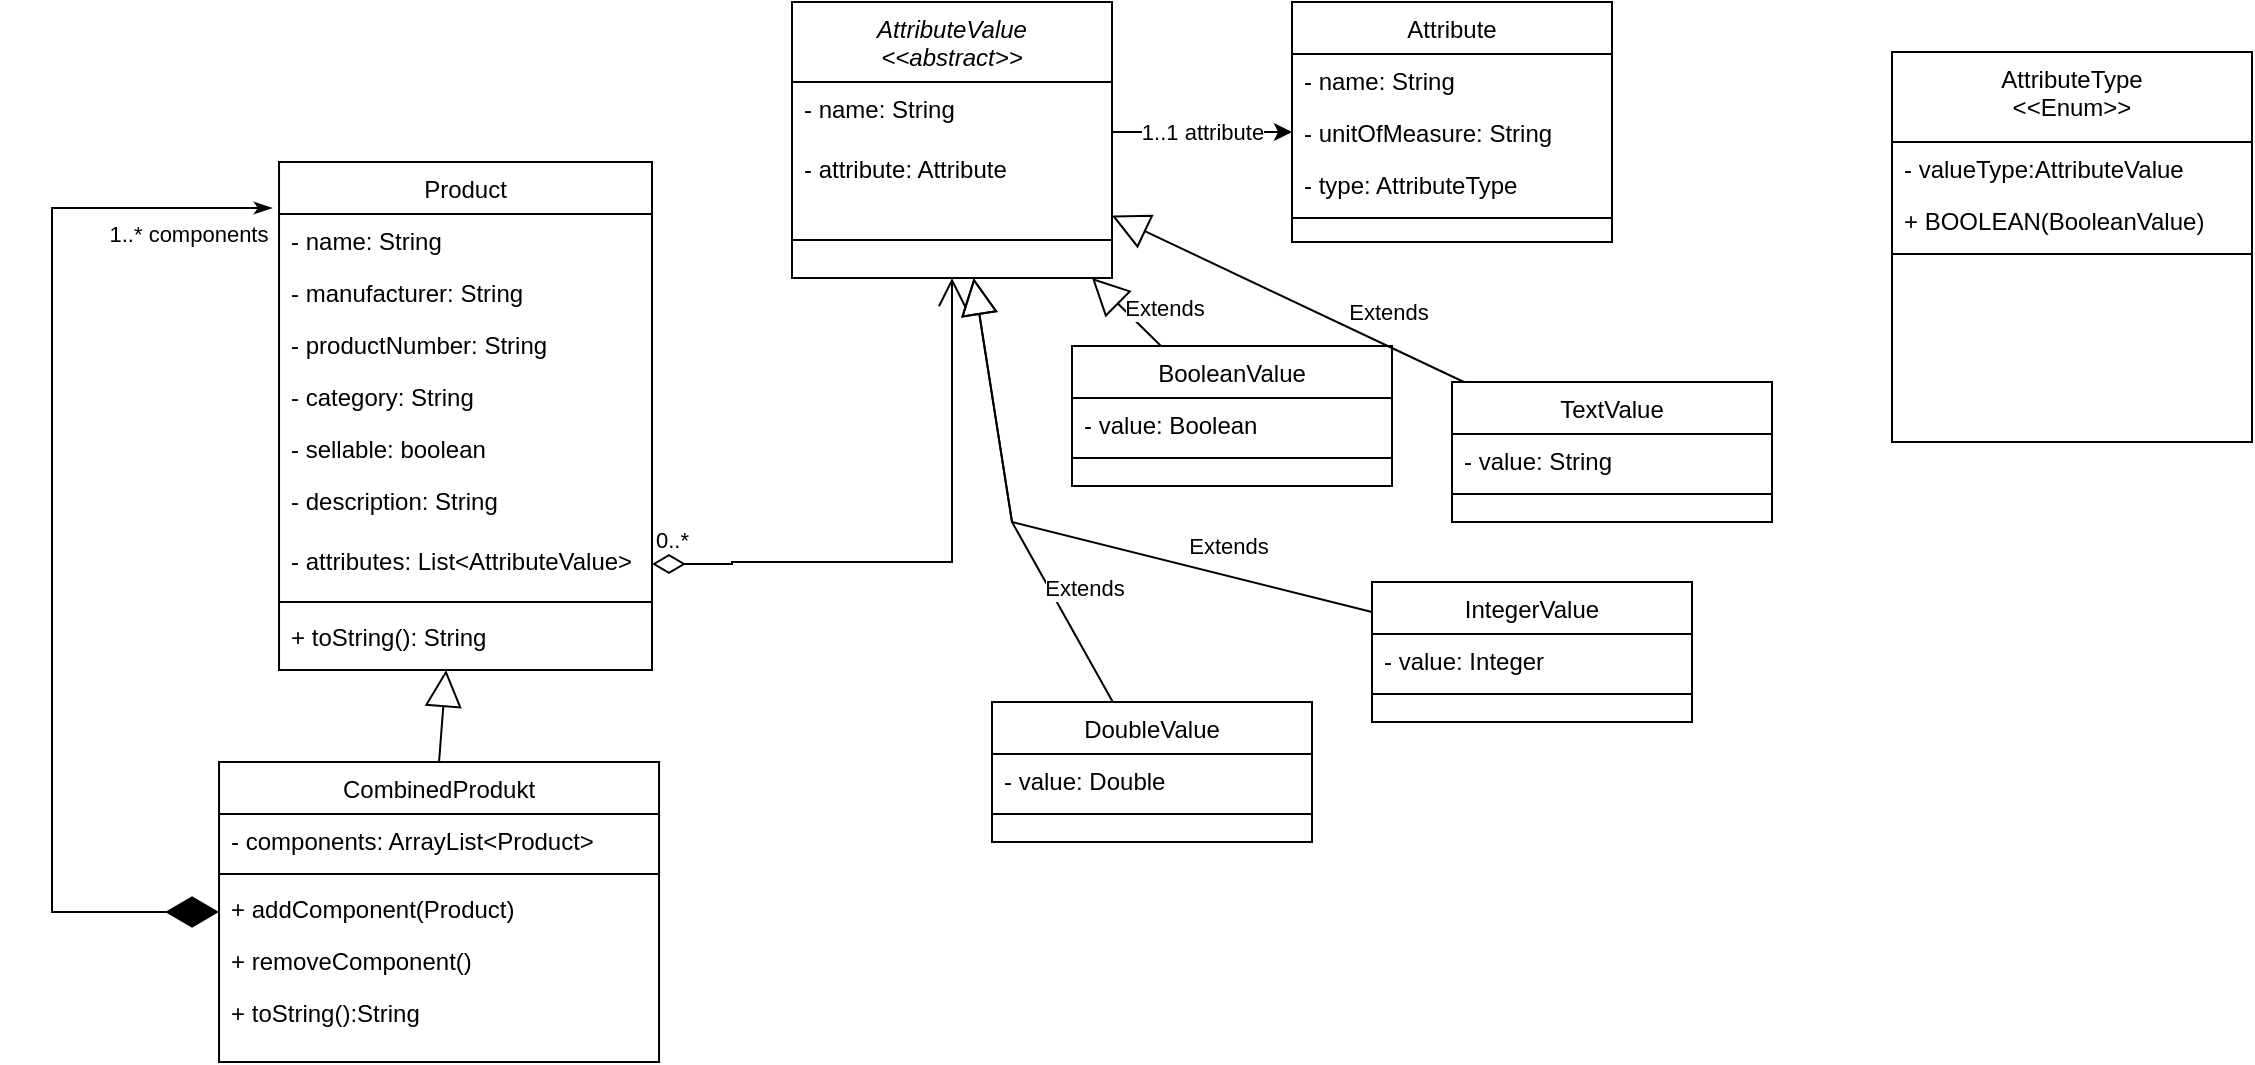 <mxfile version="20.5.3" type="embed"><diagram id="C5RBs43oDa-KdzZeNtuy" name="Page-1"><mxGraphModel dx="515" dy="349" grid="1" gridSize="10" guides="1" tooltips="1" connect="1" arrows="1" fold="1" page="1" pageScale="1" pageWidth="827" pageHeight="1169" math="0" shadow="0"><root><mxCell id="WIyWlLk6GJQsqaUBKTNV-0"/><mxCell id="WIyWlLk6GJQsqaUBKTNV-1" parent="WIyWlLk6GJQsqaUBKTNV-0"/><mxCell id="zkfFHV4jXpPFQw0GAbJ--17" value="CombinedProdukt" style="swimlane;fontStyle=0;align=center;verticalAlign=top;childLayout=stackLayout;horizontal=1;startSize=26;horizontalStack=0;resizeParent=1;resizeLast=0;collapsible=1;marginBottom=0;rounded=0;shadow=0;strokeWidth=1;" parent="WIyWlLk6GJQsqaUBKTNV-1" vertex="1"><mxGeometry x="113.52" y="450" width="220" height="150" as="geometry"><mxRectangle x="550" y="140" width="160" height="26" as="alternateBounds"/></mxGeometry></mxCell><mxCell id="zkfFHV4jXpPFQw0GAbJ--18" value="- components: ArrayList&lt;Product&gt;" style="text;align=left;verticalAlign=top;spacingLeft=4;spacingRight=4;overflow=hidden;rotatable=0;points=[[0,0.5],[1,0.5]];portConstraint=eastwest;" parent="zkfFHV4jXpPFQw0GAbJ--17" vertex="1"><mxGeometry y="26" width="220" height="26" as="geometry"/></mxCell><mxCell id="zkfFHV4jXpPFQw0GAbJ--23" value="" style="line;html=1;strokeWidth=1;align=left;verticalAlign=middle;spacingTop=-1;spacingLeft=3;spacingRight=3;rotatable=0;labelPosition=right;points=[];portConstraint=eastwest;" parent="zkfFHV4jXpPFQw0GAbJ--17" vertex="1"><mxGeometry y="52" width="220" height="8" as="geometry"/></mxCell><mxCell id="kcc6o6lSYXNfpmd2ZpEa-0" value="+ addComponent(Product)" style="text;align=left;verticalAlign=top;spacingLeft=4;spacingRight=4;overflow=hidden;rotatable=0;points=[[0,0.5],[1,0.5]];portConstraint=eastwest;" parent="zkfFHV4jXpPFQw0GAbJ--17" vertex="1"><mxGeometry y="60" width="220" height="26" as="geometry"/></mxCell><mxCell id="kcc6o6lSYXNfpmd2ZpEa-1" value="+ removeComponent()" style="text;align=left;verticalAlign=top;spacingLeft=4;spacingRight=4;overflow=hidden;rotatable=0;points=[[0,0.5],[1,0.5]];portConstraint=eastwest;" parent="zkfFHV4jXpPFQw0GAbJ--17" vertex="1"><mxGeometry y="86" width="220" height="26" as="geometry"/></mxCell><mxCell id="kcc6o6lSYXNfpmd2ZpEa-2" value="+ toString():String" style="text;align=left;verticalAlign=top;spacingLeft=4;spacingRight=4;overflow=hidden;rotatable=0;points=[[0,0.5],[1,0.5]];portConstraint=eastwest;" parent="zkfFHV4jXpPFQw0GAbJ--17" vertex="1"><mxGeometry y="112" width="220" height="26" as="geometry"/></mxCell><mxCell id="Kln29Syd0J0TAMKa7rjh-0" value="Product" style="swimlane;fontStyle=0;align=center;verticalAlign=top;childLayout=stackLayout;horizontal=1;startSize=26;horizontalStack=0;resizeParent=1;resizeLast=0;collapsible=1;marginBottom=0;rounded=0;shadow=0;strokeWidth=1;" parent="WIyWlLk6GJQsqaUBKTNV-1" vertex="1"><mxGeometry x="143.52" y="150" width="186.48" height="254" as="geometry"><mxRectangle x="550" y="140" width="160" height="26" as="alternateBounds"/></mxGeometry></mxCell><mxCell id="Kln29Syd0J0TAMKa7rjh-1" value="- name: String" style="text;align=left;verticalAlign=top;spacingLeft=4;spacingRight=4;overflow=hidden;rotatable=0;points=[[0,0.5],[1,0.5]];portConstraint=eastwest;" parent="Kln29Syd0J0TAMKa7rjh-0" vertex="1"><mxGeometry y="26" width="186.48" height="26" as="geometry"/></mxCell><mxCell id="Kln29Syd0J0TAMKa7rjh-2" value="- manufacturer: String" style="text;align=left;verticalAlign=top;spacingLeft=4;spacingRight=4;overflow=hidden;rotatable=0;points=[[0,0.5],[1,0.5]];portConstraint=eastwest;rounded=0;shadow=0;html=0;" parent="Kln29Syd0J0TAMKa7rjh-0" vertex="1"><mxGeometry y="52" width="186.48" height="26" as="geometry"/></mxCell><mxCell id="Kln29Syd0J0TAMKa7rjh-3" value="- productNumber: String" style="text;align=left;verticalAlign=top;spacingLeft=4;spacingRight=4;overflow=hidden;rotatable=0;points=[[0,0.5],[1,0.5]];portConstraint=eastwest;rounded=0;shadow=0;html=0;" parent="Kln29Syd0J0TAMKa7rjh-0" vertex="1"><mxGeometry y="78" width="186.48" height="26" as="geometry"/></mxCell><mxCell id="Kln29Syd0J0TAMKa7rjh-4" value="- category: String" style="text;align=left;verticalAlign=top;spacingLeft=4;spacingRight=4;overflow=hidden;rotatable=0;points=[[0,0.5],[1,0.5]];portConstraint=eastwest;rounded=0;shadow=0;html=0;" parent="Kln29Syd0J0TAMKa7rjh-0" vertex="1"><mxGeometry y="104" width="186.48" height="26" as="geometry"/></mxCell><mxCell id="Kln29Syd0J0TAMKa7rjh-5" value="- sellable: boolean" style="text;align=left;verticalAlign=top;spacingLeft=4;spacingRight=4;overflow=hidden;rotatable=0;points=[[0,0.5],[1,0.5]];portConstraint=eastwest;rounded=0;shadow=0;html=0;" parent="Kln29Syd0J0TAMKa7rjh-0" vertex="1"><mxGeometry y="130" width="186.48" height="26" as="geometry"/></mxCell><mxCell id="JOQZav9Eb4Q1mv_h8s1W-25" value="- description: String" style="text;align=left;verticalAlign=top;spacingLeft=4;spacingRight=4;overflow=hidden;rotatable=0;points=[[0,0.5],[1,0.5]];portConstraint=eastwest;rounded=0;shadow=0;html=0;" parent="Kln29Syd0J0TAMKa7rjh-0" vertex="1"><mxGeometry y="156" width="186.48" height="30" as="geometry"/></mxCell><mxCell id="vZ0PsjpHDB2BR3vRsgGG-11" value="- attributes: List&lt;AttributeValue&gt;" style="text;align=left;verticalAlign=top;spacingLeft=4;spacingRight=4;overflow=hidden;rotatable=0;points=[[0,0.5],[1,0.5]];portConstraint=eastwest;rounded=0;shadow=0;html=0;" parent="Kln29Syd0J0TAMKa7rjh-0" vertex="1"><mxGeometry y="186" width="186.48" height="30" as="geometry"/></mxCell><mxCell id="Kln29Syd0J0TAMKa7rjh-6" value="" style="line;html=1;strokeWidth=1;align=left;verticalAlign=middle;spacingTop=-1;spacingLeft=3;spacingRight=3;rotatable=0;labelPosition=right;points=[];portConstraint=eastwest;" parent="Kln29Syd0J0TAMKa7rjh-0" vertex="1"><mxGeometry y="216" width="186.48" height="8" as="geometry"/></mxCell><mxCell id="kcc6o6lSYXNfpmd2ZpEa-3" value="+ toString(): String" style="text;align=left;verticalAlign=top;spacingLeft=4;spacingRight=4;overflow=hidden;rotatable=0;points=[[0,0.5],[1,0.5]];portConstraint=eastwest;rounded=0;shadow=0;html=0;" parent="Kln29Syd0J0TAMKa7rjh-0" vertex="1"><mxGeometry y="224" width="186.48" height="30" as="geometry"/></mxCell><mxCell id="vZ0PsjpHDB2BR3vRsgGG-9" value="1..* components" style="endArrow=diamondThin;endFill=1;endSize=24;html=1;rounded=0;entryX=0;entryY=0.5;entryDx=0;entryDy=0;edgeStyle=orthogonalEdgeStyle;startArrow=classicThin;startFill=1;" parent="WIyWlLk6GJQsqaUBKTNV-1" target="zkfFHV4jXpPFQw0GAbJ--17" edge="1"><mxGeometry x="-0.846" y="13" width="160" relative="1" as="geometry"><mxPoint x="140" y="173" as="sourcePoint"/><mxPoint x="453.52" y="250" as="targetPoint"/><mxPoint as="offset"/><Array as="points"><mxPoint x="30" y="173"/><mxPoint x="30" y="525"/></Array></mxGeometry></mxCell><mxCell id="kcc6o6lSYXNfpmd2ZpEa-5" value="" style="endArrow=block;endSize=16;endFill=0;html=1;rounded=0;strokeWidth=1;exitX=0.5;exitY=0;exitDx=0;exitDy=0;" parent="WIyWlLk6GJQsqaUBKTNV-1" source="zkfFHV4jXpPFQw0GAbJ--17" target="Kln29Syd0J0TAMKa7rjh-0" edge="1"><mxGeometry width="160" relative="1" as="geometry"><mxPoint x="250" y="420" as="sourcePoint"/><mxPoint x="390" y="360" as="targetPoint"/></mxGeometry></mxCell><mxCell id="JOQZav9Eb4Q1mv_h8s1W-9" value="Attribute" style="swimlane;fontStyle=0;align=center;verticalAlign=top;childLayout=stackLayout;horizontal=1;startSize=26;horizontalStack=0;resizeParent=1;resizeLast=0;collapsible=1;marginBottom=0;rounded=0;shadow=0;strokeWidth=1;" parent="WIyWlLk6GJQsqaUBKTNV-1" vertex="1"><mxGeometry x="650" y="70" width="160" height="120" as="geometry"><mxRectangle x="550" y="140" width="160" height="26" as="alternateBounds"/></mxGeometry></mxCell><mxCell id="JOQZav9Eb4Q1mv_h8s1W-10" value="- name: String" style="text;align=left;verticalAlign=top;spacingLeft=4;spacingRight=4;overflow=hidden;rotatable=0;points=[[0,0.5],[1,0.5]];portConstraint=eastwest;" parent="JOQZav9Eb4Q1mv_h8s1W-9" vertex="1"><mxGeometry y="26" width="160" height="26" as="geometry"/></mxCell><mxCell id="JOQZav9Eb4Q1mv_h8s1W-11" value="- unitOfMeasure: String" style="text;align=left;verticalAlign=top;spacingLeft=4;spacingRight=4;overflow=hidden;rotatable=0;points=[[0,0.5],[1,0.5]];portConstraint=eastwest;rounded=0;shadow=0;html=0;" parent="JOQZav9Eb4Q1mv_h8s1W-9" vertex="1"><mxGeometry y="52" width="160" height="26" as="geometry"/></mxCell><mxCell id="JOQZav9Eb4Q1mv_h8s1W-12" value="- type: AttributeType" style="text;align=left;verticalAlign=top;spacingLeft=4;spacingRight=4;overflow=hidden;rotatable=0;points=[[0,0.5],[1,0.5]];portConstraint=eastwest;rounded=0;shadow=0;html=0;" parent="JOQZav9Eb4Q1mv_h8s1W-9" vertex="1"><mxGeometry y="78" width="160" height="26" as="geometry"/></mxCell><mxCell id="JOQZav9Eb4Q1mv_h8s1W-16" value="" style="line;html=1;strokeWidth=1;align=left;verticalAlign=middle;spacingTop=-1;spacingLeft=3;spacingRight=3;rotatable=0;labelPosition=right;points=[];portConstraint=eastwest;" parent="JOQZav9Eb4Q1mv_h8s1W-9" vertex="1"><mxGeometry y="104" width="160" height="8" as="geometry"/></mxCell><mxCell id="JOQZav9Eb4Q1mv_h8s1W-18" value="AttributeValue&#10;&lt;&lt;abstract&gt;&gt;" style="swimlane;fontStyle=2;align=center;verticalAlign=top;childLayout=stackLayout;horizontal=1;startSize=40;horizontalStack=0;resizeParent=1;resizeLast=0;collapsible=1;marginBottom=0;rounded=0;shadow=0;strokeWidth=1;" parent="WIyWlLk6GJQsqaUBKTNV-1" vertex="1"><mxGeometry x="400" y="70" width="160" height="138" as="geometry"><mxRectangle x="550" y="140" width="160" height="26" as="alternateBounds"/></mxGeometry></mxCell><mxCell id="JOQZav9Eb4Q1mv_h8s1W-19" value="- name: String" style="text;align=left;verticalAlign=top;spacingLeft=4;spacingRight=4;overflow=hidden;rotatable=0;points=[[0,0.5],[1,0.5]];portConstraint=eastwest;" parent="JOQZav9Eb4Q1mv_h8s1W-18" vertex="1"><mxGeometry y="40" width="160" height="30" as="geometry"/></mxCell><mxCell id="0" value="- attribute: Attribute" style="text;align=left;verticalAlign=top;spacingLeft=4;spacingRight=4;overflow=hidden;rotatable=0;points=[[0,0.5],[1,0.5]];portConstraint=eastwest;" parent="JOQZav9Eb4Q1mv_h8s1W-18" vertex="1"><mxGeometry y="70" width="160" height="30" as="geometry"/></mxCell><mxCell id="JOQZav9Eb4Q1mv_h8s1W-22" value="" style="line;html=1;strokeWidth=1;align=left;verticalAlign=middle;spacingTop=-1;spacingLeft=3;spacingRight=3;rotatable=0;labelPosition=right;points=[];portConstraint=eastwest;" parent="JOQZav9Eb4Q1mv_h8s1W-18" vertex="1"><mxGeometry y="100" width="160" height="38" as="geometry"/></mxCell><mxCell id="JOQZav9Eb4Q1mv_h8s1W-23" value="1..1 attribute" style="endArrow=classic;html=1;rounded=0;entryX=0;entryY=0.5;entryDx=0;entryDy=0;exitX=1;exitY=0.5;exitDx=0;exitDy=0;" parent="WIyWlLk6GJQsqaUBKTNV-1" target="JOQZav9Eb4Q1mv_h8s1W-11" edge="1"><mxGeometry width="50" height="50" relative="1" as="geometry"><mxPoint x="560" y="135" as="sourcePoint"/><mxPoint x="440" y="370" as="targetPoint"/></mxGeometry></mxCell><mxCell id="JOQZav9Eb4Q1mv_h8s1W-24" value="0..*" style="endArrow=open;html=1;endSize=12;startArrow=diamondThin;startSize=14;startFill=0;edgeStyle=orthogonalEdgeStyle;align=left;verticalAlign=bottom;rounded=0;entryX=0.5;entryY=1;entryDx=0;entryDy=0;" parent="WIyWlLk6GJQsqaUBKTNV-1" source="vZ0PsjpHDB2BR3vRsgGG-11" target="JOQZav9Eb4Q1mv_h8s1W-18" edge="1"><mxGeometry x="-1" y="3" relative="1" as="geometry"><mxPoint x="420" y="340" as="sourcePoint"/><mxPoint x="490" y="400" as="targetPoint"/><Array as="points"><mxPoint x="370" y="351"/><mxPoint x="370" y="350"/><mxPoint x="480" y="350"/></Array></mxGeometry></mxCell><mxCell id="n3I-EyQz5qzDLCQ7JmEo-0" value="BooleanValue" style="swimlane;fontStyle=0;align=center;verticalAlign=top;childLayout=stackLayout;horizontal=1;startSize=26;horizontalStack=0;resizeParent=1;resizeLast=0;collapsible=1;marginBottom=0;rounded=0;shadow=0;strokeWidth=1;" parent="WIyWlLk6GJQsqaUBKTNV-1" vertex="1"><mxGeometry x="540" y="242" width="160" height="70" as="geometry"><mxRectangle x="550" y="140" width="160" height="26" as="alternateBounds"/></mxGeometry></mxCell><mxCell id="n3I-EyQz5qzDLCQ7JmEo-2" value="- value: Boolean" style="text;align=left;verticalAlign=top;spacingLeft=4;spacingRight=4;overflow=hidden;rotatable=0;points=[[0,0.5],[1,0.5]];portConstraint=eastwest;rounded=0;shadow=0;html=0;" parent="n3I-EyQz5qzDLCQ7JmEo-0" vertex="1"><mxGeometry y="26" width="160" height="26" as="geometry"/></mxCell><mxCell id="n3I-EyQz5qzDLCQ7JmEo-4" value="" style="line;html=1;strokeWidth=1;align=left;verticalAlign=middle;spacingTop=-1;spacingLeft=3;spacingRight=3;rotatable=0;labelPosition=right;points=[];portConstraint=eastwest;" parent="n3I-EyQz5qzDLCQ7JmEo-0" vertex="1"><mxGeometry y="52" width="160" height="8" as="geometry"/></mxCell><mxCell id="n3I-EyQz5qzDLCQ7JmEo-5" value="Extends" style="endArrow=block;endSize=16;endFill=0;html=1;rounded=0;" parent="WIyWlLk6GJQsqaUBKTNV-1" source="n3I-EyQz5qzDLCQ7JmEo-0" target="JOQZav9Eb4Q1mv_h8s1W-18" edge="1"><mxGeometry x="-0.496" y="-15" width="160" relative="1" as="geometry"><mxPoint x="500" y="220" as="sourcePoint"/><mxPoint x="660" y="220" as="targetPoint"/><mxPoint as="offset"/></mxGeometry></mxCell><mxCell id="n3I-EyQz5qzDLCQ7JmEo-6" value="TextValue" style="swimlane;fontStyle=0;align=center;verticalAlign=top;childLayout=stackLayout;horizontal=1;startSize=26;horizontalStack=0;resizeParent=1;resizeLast=0;collapsible=1;marginBottom=0;rounded=0;shadow=0;strokeWidth=1;" parent="WIyWlLk6GJQsqaUBKTNV-1" vertex="1"><mxGeometry x="730" y="260" width="160" height="70" as="geometry"><mxRectangle x="550" y="140" width="160" height="26" as="alternateBounds"/></mxGeometry></mxCell><mxCell id="n3I-EyQz5qzDLCQ7JmEo-7" value="- value: String" style="text;align=left;verticalAlign=top;spacingLeft=4;spacingRight=4;overflow=hidden;rotatable=0;points=[[0,0.5],[1,0.5]];portConstraint=eastwest;rounded=0;shadow=0;html=0;" parent="n3I-EyQz5qzDLCQ7JmEo-6" vertex="1"><mxGeometry y="26" width="160" height="26" as="geometry"/></mxCell><mxCell id="n3I-EyQz5qzDLCQ7JmEo-8" value="" style="line;html=1;strokeWidth=1;align=left;verticalAlign=middle;spacingTop=-1;spacingLeft=3;spacingRight=3;rotatable=0;labelPosition=right;points=[];portConstraint=eastwest;" parent="n3I-EyQz5qzDLCQ7JmEo-6" vertex="1"><mxGeometry y="52" width="160" height="8" as="geometry"/></mxCell><mxCell id="n3I-EyQz5qzDLCQ7JmEo-9" value="Extends" style="endArrow=block;endSize=16;endFill=0;html=1;rounded=0;" parent="WIyWlLk6GJQsqaUBKTNV-1" source="n3I-EyQz5qzDLCQ7JmEo-6" target="JOQZav9Eb4Q1mv_h8s1W-18" edge="1"><mxGeometry x="-0.496" y="-15" width="160" relative="1" as="geometry"><mxPoint x="593.704" y="240" as="sourcePoint"/><mxPoint x="552.222" y="200" as="targetPoint"/><mxPoint as="offset"/></mxGeometry></mxCell><mxCell id="n3I-EyQz5qzDLCQ7JmEo-10" value="DoubleValue" style="swimlane;fontStyle=0;align=center;verticalAlign=top;childLayout=stackLayout;horizontal=1;startSize=26;horizontalStack=0;resizeParent=1;resizeLast=0;collapsible=1;marginBottom=0;rounded=0;shadow=0;strokeWidth=1;" parent="WIyWlLk6GJQsqaUBKTNV-1" vertex="1"><mxGeometry x="500" y="420" width="160" height="70" as="geometry"><mxRectangle x="550" y="140" width="160" height="26" as="alternateBounds"/></mxGeometry></mxCell><mxCell id="n3I-EyQz5qzDLCQ7JmEo-11" value="- value: Double" style="text;align=left;verticalAlign=top;spacingLeft=4;spacingRight=4;overflow=hidden;rotatable=0;points=[[0,0.5],[1,0.5]];portConstraint=eastwest;rounded=0;shadow=0;html=0;" parent="n3I-EyQz5qzDLCQ7JmEo-10" vertex="1"><mxGeometry y="26" width="160" height="26" as="geometry"/></mxCell><mxCell id="n3I-EyQz5qzDLCQ7JmEo-12" value="" style="line;html=1;strokeWidth=1;align=left;verticalAlign=middle;spacingTop=-1;spacingLeft=3;spacingRight=3;rotatable=0;labelPosition=right;points=[];portConstraint=eastwest;" parent="n3I-EyQz5qzDLCQ7JmEo-10" vertex="1"><mxGeometry y="52" width="160" height="8" as="geometry"/></mxCell><mxCell id="n3I-EyQz5qzDLCQ7JmEo-13" value="Extends" style="endArrow=block;endSize=16;endFill=0;html=1;rounded=0;" parent="WIyWlLk6GJQsqaUBKTNV-1" source="n3I-EyQz5qzDLCQ7JmEo-10" target="JOQZav9Eb4Q1mv_h8s1W-18" edge="1"><mxGeometry x="-0.496" y="-15" width="160" relative="1" as="geometry"><mxPoint x="720" y="240.161" as="sourcePoint"/><mxPoint x="570" y="174.839" as="targetPoint"/><mxPoint as="offset"/><Array as="points"><mxPoint x="510" y="330"/></Array></mxGeometry></mxCell><mxCell id="n3I-EyQz5qzDLCQ7JmEo-14" value="IntegerValue" style="swimlane;fontStyle=0;align=center;verticalAlign=top;childLayout=stackLayout;horizontal=1;startSize=26;horizontalStack=0;resizeParent=1;resizeLast=0;collapsible=1;marginBottom=0;rounded=0;shadow=0;strokeWidth=1;" parent="WIyWlLk6GJQsqaUBKTNV-1" vertex="1"><mxGeometry x="690" y="360" width="160" height="70" as="geometry"><mxRectangle x="550" y="140" width="160" height="26" as="alternateBounds"/></mxGeometry></mxCell><mxCell id="n3I-EyQz5qzDLCQ7JmEo-15" value="- value: Integer" style="text;align=left;verticalAlign=top;spacingLeft=4;spacingRight=4;overflow=hidden;rotatable=0;points=[[0,0.5],[1,0.5]];portConstraint=eastwest;rounded=0;shadow=0;html=0;" parent="n3I-EyQz5qzDLCQ7JmEo-14" vertex="1"><mxGeometry y="26" width="160" height="26" as="geometry"/></mxCell><mxCell id="n3I-EyQz5qzDLCQ7JmEo-16" value="" style="line;html=1;strokeWidth=1;align=left;verticalAlign=middle;spacingTop=-1;spacingLeft=3;spacingRight=3;rotatable=0;labelPosition=right;points=[];portConstraint=eastwest;" parent="n3I-EyQz5qzDLCQ7JmEo-14" vertex="1"><mxGeometry y="52" width="160" height="8" as="geometry"/></mxCell><mxCell id="n3I-EyQz5qzDLCQ7JmEo-17" value="Extends" style="endArrow=block;endSize=16;endFill=0;html=1;rounded=0;" parent="WIyWlLk6GJQsqaUBKTNV-1" source="n3I-EyQz5qzDLCQ7JmEo-14" target="JOQZav9Eb4Q1mv_h8s1W-18" edge="1"><mxGeometry x="-0.496" y="-15" width="160" relative="1" as="geometry"><mxPoint x="576.792" y="370" as="sourcePoint"/><mxPoint x="512.642" y="200" as="targetPoint"/><mxPoint as="offset"/><Array as="points"><mxPoint x="510" y="330"/></Array></mxGeometry></mxCell><mxCell id="n3I-EyQz5qzDLCQ7JmEo-18" value="AttributeType&#10;&lt;&lt;Enum&gt;&gt;" style="swimlane;fontStyle=0;align=center;verticalAlign=top;childLayout=stackLayout;horizontal=1;startSize=45;horizontalStack=0;resizeParent=1;resizeLast=0;collapsible=1;marginBottom=0;rounded=0;shadow=0;strokeWidth=1;" parent="WIyWlLk6GJQsqaUBKTNV-1" vertex="1"><mxGeometry x="950" y="95" width="180" height="195" as="geometry"><mxRectangle x="550" y="140" width="160" height="26" as="alternateBounds"/></mxGeometry></mxCell><mxCell id="n3I-EyQz5qzDLCQ7JmEo-19" value="- valueType:AttributeValue" style="text;align=left;verticalAlign=top;spacingLeft=4;spacingRight=4;overflow=hidden;rotatable=0;points=[[0,0.5],[1,0.5]];portConstraint=eastwest;rounded=0;shadow=0;html=0;" parent="n3I-EyQz5qzDLCQ7JmEo-18" vertex="1"><mxGeometry y="45" width="180" height="26" as="geometry"/></mxCell><mxCell id="n3I-EyQz5qzDLCQ7JmEo-21" value="+ BOOLEAN(BooleanValue)" style="text;align=left;verticalAlign=top;spacingLeft=4;spacingRight=4;overflow=hidden;rotatable=0;points=[[0,0.5],[1,0.5]];portConstraint=eastwest;rounded=0;shadow=0;html=0;" parent="n3I-EyQz5qzDLCQ7JmEo-18" vertex="1"><mxGeometry y="71" width="180" height="26" as="geometry"/></mxCell><mxCell id="n3I-EyQz5qzDLCQ7JmEo-20" value="" style="line;html=1;strokeWidth=1;align=left;verticalAlign=middle;spacingTop=-1;spacingLeft=3;spacingRight=3;rotatable=0;labelPosition=right;points=[];portConstraint=eastwest;" parent="n3I-EyQz5qzDLCQ7JmEo-18" vertex="1"><mxGeometry y="97" width="180" height="8" as="geometry"/></mxCell></root></mxGraphModel></diagram></mxfile>
